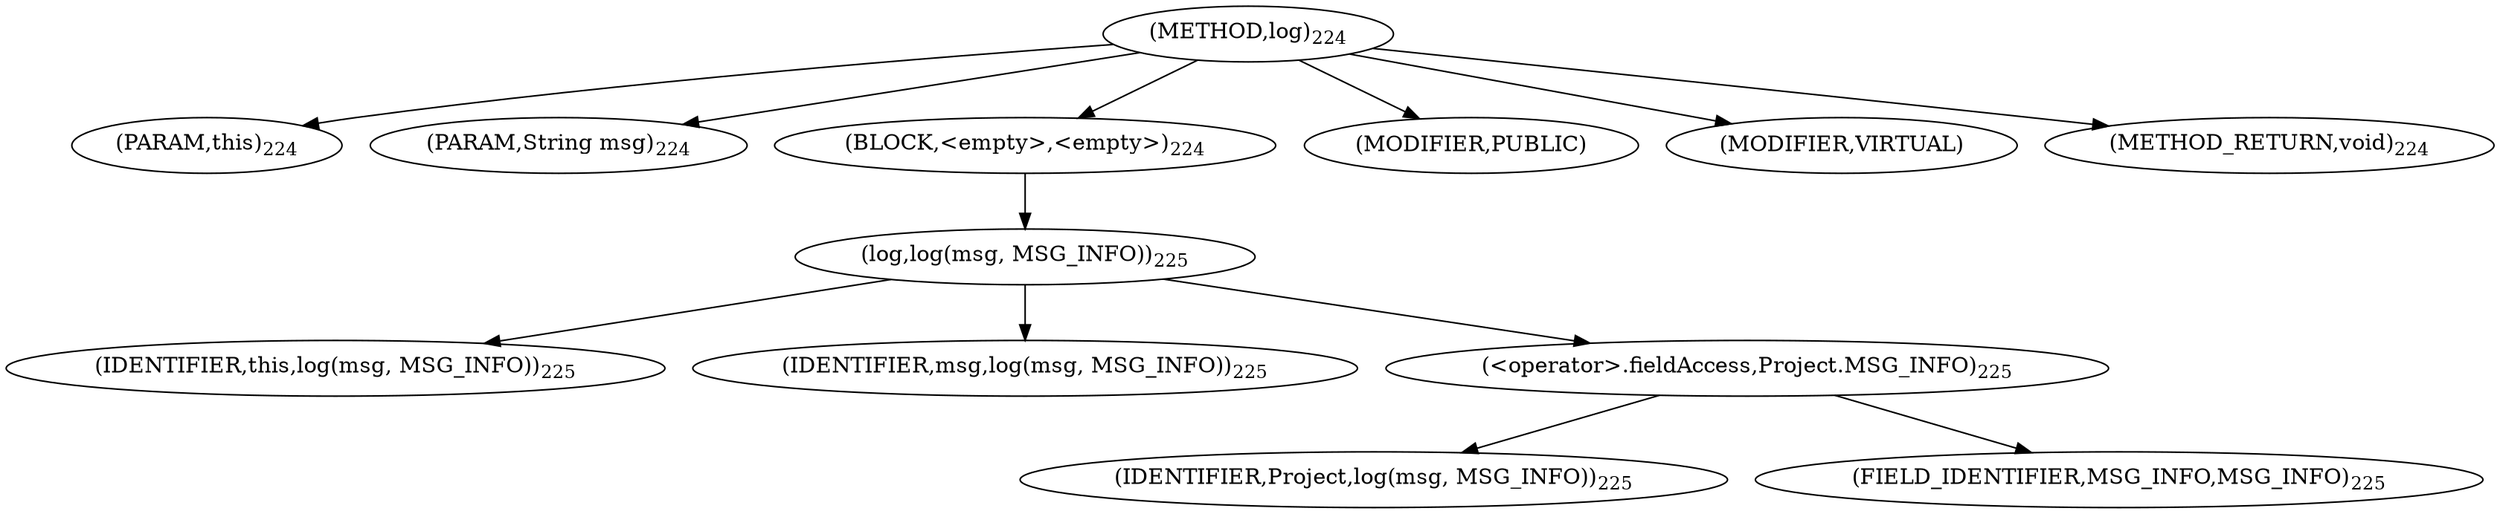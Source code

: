 digraph "log" {  
"635" [label = <(METHOD,log)<SUB>224</SUB>> ]
"17" [label = <(PARAM,this)<SUB>224</SUB>> ]
"636" [label = <(PARAM,String msg)<SUB>224</SUB>> ]
"637" [label = <(BLOCK,&lt;empty&gt;,&lt;empty&gt;)<SUB>224</SUB>> ]
"638" [label = <(log,log(msg, MSG_INFO))<SUB>225</SUB>> ]
"16" [label = <(IDENTIFIER,this,log(msg, MSG_INFO))<SUB>225</SUB>> ]
"639" [label = <(IDENTIFIER,msg,log(msg, MSG_INFO))<SUB>225</SUB>> ]
"640" [label = <(&lt;operator&gt;.fieldAccess,Project.MSG_INFO)<SUB>225</SUB>> ]
"641" [label = <(IDENTIFIER,Project,log(msg, MSG_INFO))<SUB>225</SUB>> ]
"642" [label = <(FIELD_IDENTIFIER,MSG_INFO,MSG_INFO)<SUB>225</SUB>> ]
"643" [label = <(MODIFIER,PUBLIC)> ]
"644" [label = <(MODIFIER,VIRTUAL)> ]
"645" [label = <(METHOD_RETURN,void)<SUB>224</SUB>> ]
  "635" -> "17" 
  "635" -> "636" 
  "635" -> "637" 
  "635" -> "643" 
  "635" -> "644" 
  "635" -> "645" 
  "637" -> "638" 
  "638" -> "16" 
  "638" -> "639" 
  "638" -> "640" 
  "640" -> "641" 
  "640" -> "642" 
}
